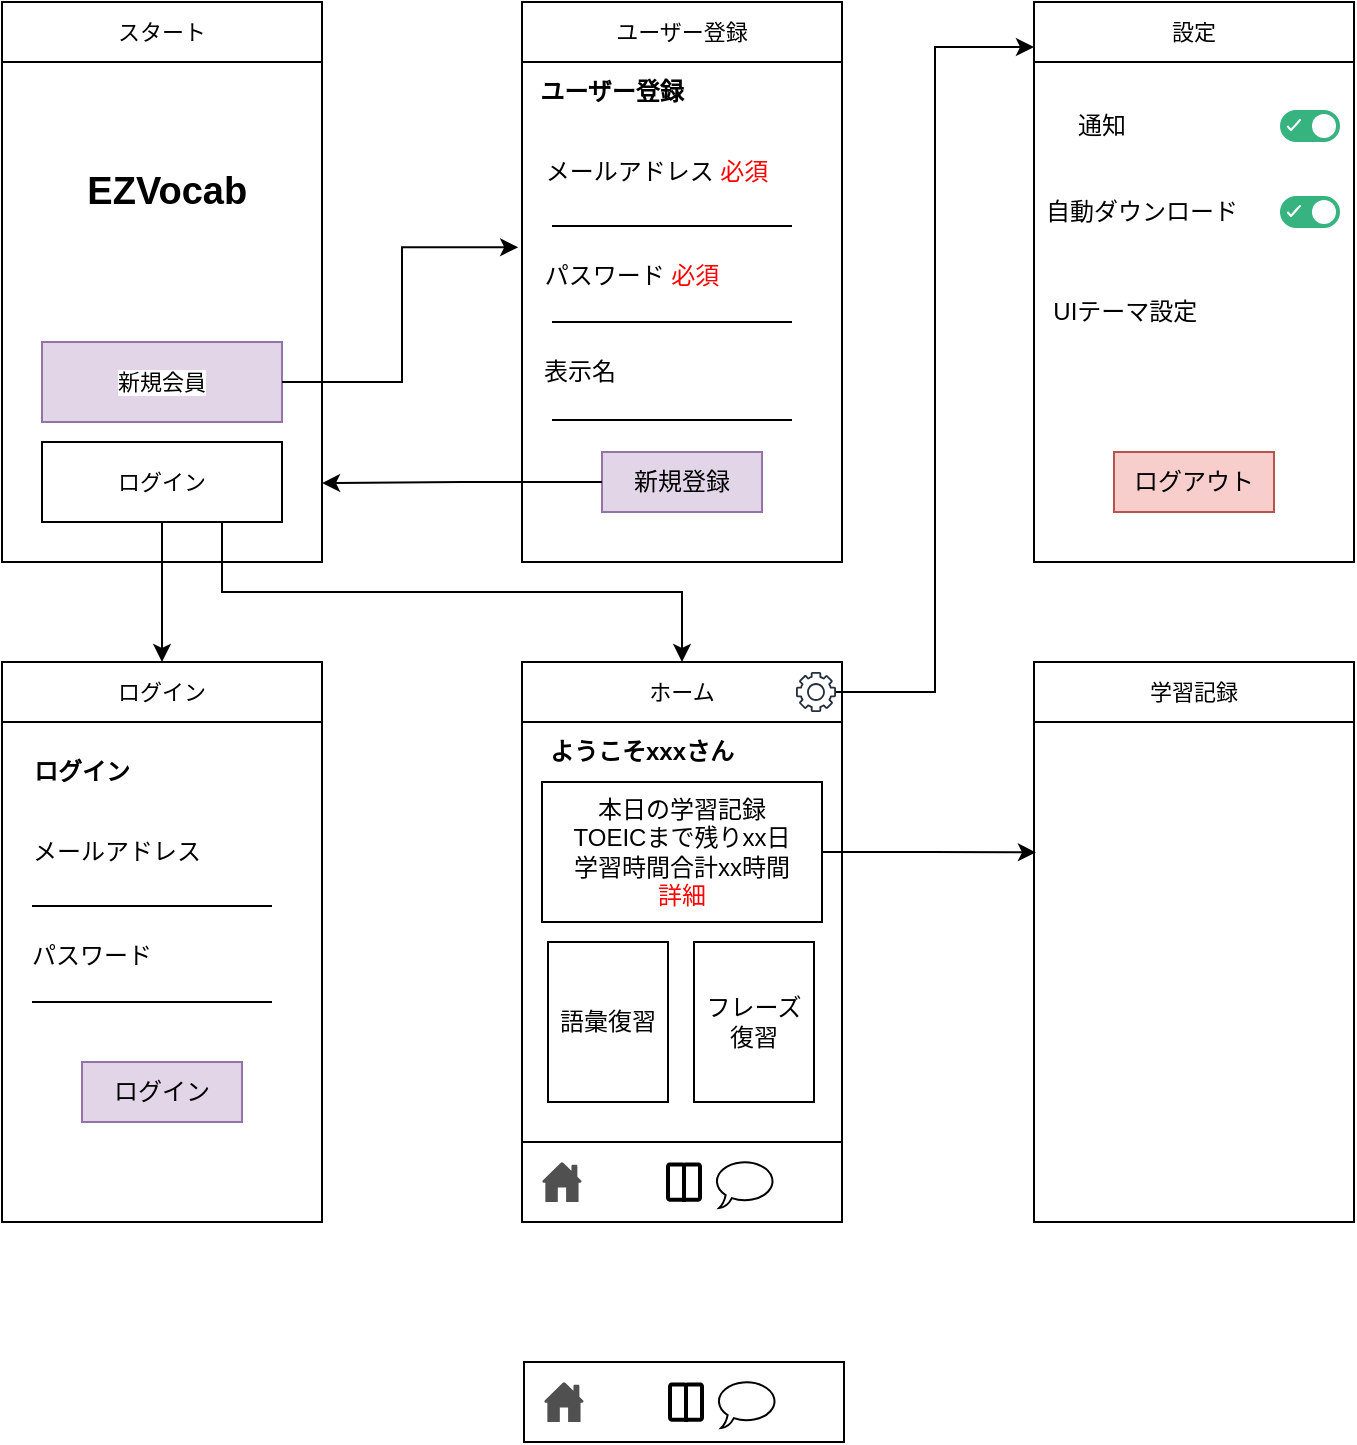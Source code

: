 <mxfile version="28.0.7">
  <diagram name="ページ1" id="FiV2jDEClpY6O5zFWRHn">
    <mxGraphModel dx="1323" dy="809" grid="1" gridSize="10" guides="1" tooltips="1" connect="1" arrows="0" fold="1" page="1" pageScale="1" pageWidth="827" pageHeight="1169" math="0" shadow="0">
      <root>
        <mxCell id="0" />
        <mxCell id="1" parent="0" />
        <mxCell id="w1_AjiEQwkD-5FOu5qbW-20" value="" style="whiteSpace=wrap;html=1;rounded=0;" parent="1" vertex="1">
          <mxGeometry x="100" y="120" width="160" height="280" as="geometry" />
        </mxCell>
        <mxCell id="w1_AjiEQwkD-5FOu5qbW-39" value="スタート" style="rounded=0;whiteSpace=wrap;html=1;fontFamily=Helvetica;fontSize=11;fontColor=default;labelBackgroundColor=default;" parent="1" vertex="1">
          <mxGeometry x="100" y="120" width="160" height="30" as="geometry" />
        </mxCell>
        <mxCell id="w1_AjiEQwkD-5FOu5qbW-42" value="" style="whiteSpace=wrap;html=1;rounded=0;" parent="1" vertex="1">
          <mxGeometry x="100" y="450" width="160" height="280" as="geometry" />
        </mxCell>
        <mxCell id="w1_AjiEQwkD-5FOu5qbW-41" value="ログイン" style="rounded=0;whiteSpace=wrap;html=1;fontFamily=Helvetica;fontSize=11;fontColor=default;labelBackgroundColor=default;" parent="1" vertex="1">
          <mxGeometry x="100" y="450" width="160" height="30" as="geometry" />
        </mxCell>
        <mxCell id="w1_AjiEQwkD-5FOu5qbW-43" value="新規会員" style="rounded=0;whiteSpace=wrap;html=1;fontFamily=Helvetica;fontSize=11;labelBackgroundColor=default;fillColor=#e1d5e7;strokeColor=#9673a6;" parent="1" vertex="1">
          <mxGeometry x="120" y="290" width="120" height="40" as="geometry" />
        </mxCell>
        <mxCell id="7mOOZiE6UsEzVSwkb19k-4" style="edgeStyle=orthogonalEdgeStyle;rounded=0;orthogonalLoop=1;jettySize=auto;html=1;exitX=0.5;exitY=1;exitDx=0;exitDy=0;" parent="1" source="w1_AjiEQwkD-5FOu5qbW-44" target="w1_AjiEQwkD-5FOu5qbW-41" edge="1">
          <mxGeometry relative="1" as="geometry" />
        </mxCell>
        <mxCell id="C_bWI6odMbXhe59eFl2r-63" style="edgeStyle=orthogonalEdgeStyle;rounded=0;orthogonalLoop=1;jettySize=auto;html=1;exitX=0.75;exitY=1;exitDx=0;exitDy=0;entryX=0.5;entryY=0;entryDx=0;entryDy=0;" edge="1" parent="1" source="w1_AjiEQwkD-5FOu5qbW-44" target="C_bWI6odMbXhe59eFl2r-25">
          <mxGeometry relative="1" as="geometry" />
        </mxCell>
        <mxCell id="w1_AjiEQwkD-5FOu5qbW-44" value="ログイン" style="rounded=0;whiteSpace=wrap;html=1;fontFamily=Helvetica;fontSize=11;fontColor=default;labelBackgroundColor=default;" parent="1" vertex="1">
          <mxGeometry x="120" y="340" width="120" height="40" as="geometry" />
        </mxCell>
        <mxCell id="7mOOZiE6UsEzVSwkb19k-1" value="&lt;font style=&quot;font-size: 19px;&quot;&gt;&amp;nbsp;EZVocab&lt;/font&gt;" style="text;strokeColor=none;align=center;fillColor=none;html=1;verticalAlign=middle;whiteSpace=wrap;rounded=0;fontStyle=1;fontColor=#000000;" parent="1" vertex="1">
          <mxGeometry x="125" y="200" width="110" height="30" as="geometry" />
        </mxCell>
        <mxCell id="7mOOZiE6UsEzVSwkb19k-5" value="&lt;b&gt;ログイン&lt;/b&gt;" style="text;strokeColor=none;align=center;fillColor=none;html=1;verticalAlign=middle;whiteSpace=wrap;rounded=0;" parent="1" vertex="1">
          <mxGeometry x="110" y="490" width="60" height="30" as="geometry" />
        </mxCell>
        <mxCell id="7mOOZiE6UsEzVSwkb19k-6" value="メールアドレス" style="text;strokeColor=none;align=center;fillColor=none;html=1;verticalAlign=middle;whiteSpace=wrap;rounded=0;" parent="1" vertex="1">
          <mxGeometry x="100" y="530" width="115" height="30" as="geometry" />
        </mxCell>
        <mxCell id="7mOOZiE6UsEzVSwkb19k-18" value="" style="endArrow=none;html=1;rounded=0;" parent="1" edge="1">
          <mxGeometry width="50" height="50" relative="1" as="geometry">
            <mxPoint x="115" y="572" as="sourcePoint" />
            <mxPoint x="235" y="572" as="targetPoint" />
          </mxGeometry>
        </mxCell>
        <mxCell id="7mOOZiE6UsEzVSwkb19k-20" value="パスワード" style="text;strokeColor=none;align=center;fillColor=none;html=1;verticalAlign=middle;whiteSpace=wrap;rounded=0;" parent="1" vertex="1">
          <mxGeometry x="100" y="582" width="90" height="30" as="geometry" />
        </mxCell>
        <mxCell id="7mOOZiE6UsEzVSwkb19k-21" value="" style="endArrow=none;html=1;rounded=0;" parent="1" edge="1">
          <mxGeometry width="50" height="50" relative="1" as="geometry">
            <mxPoint x="115" y="620" as="sourcePoint" />
            <mxPoint x="235" y="620" as="targetPoint" />
          </mxGeometry>
        </mxCell>
        <mxCell id="7mOOZiE6UsEzVSwkb19k-22" value="ログイン" style="whiteSpace=wrap;html=1;fillColor=#e1d5e7;strokeColor=#9673a6;" parent="1" vertex="1">
          <mxGeometry x="140" y="650" width="80" height="30" as="geometry" />
        </mxCell>
        <mxCell id="7mOOZiE6UsEzVSwkb19k-23" value="" style="whiteSpace=wrap;html=1;rounded=0;" parent="1" vertex="1">
          <mxGeometry x="360" y="120" width="160" height="280" as="geometry" />
        </mxCell>
        <mxCell id="7mOOZiE6UsEzVSwkb19k-24" value="ユーザー登録" style="rounded=0;whiteSpace=wrap;html=1;fontFamily=Helvetica;fontSize=11;fontColor=default;labelBackgroundColor=default;" parent="1" vertex="1">
          <mxGeometry x="360" y="120" width="160" height="30" as="geometry" />
        </mxCell>
        <mxCell id="7mOOZiE6UsEzVSwkb19k-27" value="&lt;b&gt;ユーザー登録&lt;/b&gt;" style="text;strokeColor=none;align=center;fillColor=none;html=1;verticalAlign=middle;whiteSpace=wrap;rounded=0;" parent="1" vertex="1">
          <mxGeometry x="360" y="150" width="90" height="30" as="geometry" />
        </mxCell>
        <mxCell id="7mOOZiE6UsEzVSwkb19k-28" value="メールアドレス &lt;font style=&quot;color: rgb(255, 0, 0);&quot;&gt;必須&lt;/font&gt;" style="text;strokeColor=none;align=center;fillColor=none;html=1;verticalAlign=middle;whiteSpace=wrap;rounded=0;" parent="1" vertex="1">
          <mxGeometry x="370" y="190" width="115" height="30" as="geometry" />
        </mxCell>
        <mxCell id="7mOOZiE6UsEzVSwkb19k-29" value="" style="endArrow=none;html=1;rounded=0;" parent="1" edge="1">
          <mxGeometry width="50" height="50" relative="1" as="geometry">
            <mxPoint x="375" y="232" as="sourcePoint" />
            <mxPoint x="495" y="232" as="targetPoint" />
          </mxGeometry>
        </mxCell>
        <mxCell id="7mOOZiE6UsEzVSwkb19k-30" value="パスワード &lt;font style=&quot;color: rgb(255, 0, 0);&quot;&gt;必須&lt;/font&gt;" style="text;strokeColor=none;align=center;fillColor=none;html=1;verticalAlign=middle;whiteSpace=wrap;rounded=0;" parent="1" vertex="1">
          <mxGeometry x="370" y="242" width="90" height="30" as="geometry" />
        </mxCell>
        <mxCell id="7mOOZiE6UsEzVSwkb19k-31" value="" style="endArrow=none;html=1;rounded=0;" parent="1" edge="1">
          <mxGeometry width="50" height="50" relative="1" as="geometry">
            <mxPoint x="375" y="280" as="sourcePoint" />
            <mxPoint x="495" y="280" as="targetPoint" />
          </mxGeometry>
        </mxCell>
        <mxCell id="7mOOZiE6UsEzVSwkb19k-32" value="&lt;font style=&quot;color: rgb(0, 0, 0);&quot;&gt;表示名&lt;/font&gt;" style="text;strokeColor=none;align=center;fillColor=none;html=1;verticalAlign=middle;whiteSpace=wrap;rounded=0;" parent="1" vertex="1">
          <mxGeometry x="344" y="290" width="90" height="30" as="geometry" />
        </mxCell>
        <mxCell id="7mOOZiE6UsEzVSwkb19k-33" value="" style="endArrow=none;html=1;rounded=0;" parent="1" edge="1">
          <mxGeometry width="50" height="50" relative="1" as="geometry">
            <mxPoint x="375" y="329" as="sourcePoint" />
            <mxPoint x="495" y="329" as="targetPoint" />
          </mxGeometry>
        </mxCell>
        <mxCell id="7mOOZiE6UsEzVSwkb19k-34" value="新規登録" style="whiteSpace=wrap;html=1;fillColor=#e1d5e7;strokeColor=#9673a6;" parent="1" vertex="1">
          <mxGeometry x="400" y="345" width="80" height="30" as="geometry" />
        </mxCell>
        <mxCell id="7mOOZiE6UsEzVSwkb19k-35" style="edgeStyle=orthogonalEdgeStyle;rounded=0;orthogonalLoop=1;jettySize=auto;html=1;exitX=0;exitY=0.5;exitDx=0;exitDy=0;entryX=1;entryY=0.859;entryDx=0;entryDy=0;entryPerimeter=0;" parent="1" source="7mOOZiE6UsEzVSwkb19k-34" target="w1_AjiEQwkD-5FOu5qbW-20" edge="1">
          <mxGeometry relative="1" as="geometry" />
        </mxCell>
        <mxCell id="7mOOZiE6UsEzVSwkb19k-36" style="edgeStyle=orthogonalEdgeStyle;rounded=0;orthogonalLoop=1;jettySize=auto;html=1;exitX=1;exitY=0.5;exitDx=0;exitDy=0;entryX=-0.012;entryY=0.438;entryDx=0;entryDy=0;entryPerimeter=0;" parent="1" source="w1_AjiEQwkD-5FOu5qbW-43" target="7mOOZiE6UsEzVSwkb19k-23" edge="1">
          <mxGeometry relative="1" as="geometry" />
        </mxCell>
        <mxCell id="C_bWI6odMbXhe59eFl2r-2" value="" style="whiteSpace=wrap;html=1;rounded=0;" vertex="1" parent="1">
          <mxGeometry x="616" y="120" width="160" height="280" as="geometry" />
        </mxCell>
        <mxCell id="C_bWI6odMbXhe59eFl2r-3" value="設定" style="rounded=0;whiteSpace=wrap;html=1;fontFamily=Helvetica;fontSize=11;fontColor=default;labelBackgroundColor=default;" vertex="1" parent="1">
          <mxGeometry x="616" y="120" width="160" height="30" as="geometry" />
        </mxCell>
        <mxCell id="C_bWI6odMbXhe59eFl2r-11" value="ログアウト" style="whiteSpace=wrap;html=1;fillColor=#f8cecc;strokeColor=#b85450;" vertex="1" parent="1">
          <mxGeometry x="656" y="345" width="80" height="30" as="geometry" />
        </mxCell>
        <mxCell id="C_bWI6odMbXhe59eFl2r-24" value="" style="whiteSpace=wrap;html=1;rounded=0;" vertex="1" parent="1">
          <mxGeometry x="360" y="450" width="160" height="280" as="geometry" />
        </mxCell>
        <mxCell id="C_bWI6odMbXhe59eFl2r-25" value="ホーム" style="rounded=0;whiteSpace=wrap;html=1;fontFamily=Helvetica;fontSize=11;fontColor=default;labelBackgroundColor=default;" vertex="1" parent="1">
          <mxGeometry x="360" y="450" width="160" height="30" as="geometry" />
        </mxCell>
        <mxCell id="C_bWI6odMbXhe59eFl2r-26" value="&lt;b&gt;ようこそxxxさん&lt;/b&gt;" style="text;strokeColor=none;align=center;fillColor=none;html=1;verticalAlign=middle;whiteSpace=wrap;rounded=0;" vertex="1" parent="1">
          <mxGeometry x="360" y="480" width="120" height="30" as="geometry" />
        </mxCell>
        <mxCell id="C_bWI6odMbXhe59eFl2r-45" value="" style="sketch=0;outlineConnect=0;fontColor=#232F3E;gradientColor=none;fillColor=#232F3D;strokeColor=none;dashed=0;verticalLabelPosition=bottom;verticalAlign=top;align=center;html=1;fontSize=12;fontStyle=0;aspect=fixed;pointerEvents=1;shape=mxgraph.aws4.gear;" vertex="1" parent="1">
          <mxGeometry x="497" y="455" width="20" height="20" as="geometry" />
        </mxCell>
        <mxCell id="C_bWI6odMbXhe59eFl2r-46" value="" style="endArrow=classic;html=1;rounded=0;entryX=0;entryY=0.75;entryDx=0;entryDy=0;edgeStyle=elbowEdgeStyle;" edge="1" parent="1" source="C_bWI6odMbXhe59eFl2r-45" target="C_bWI6odMbXhe59eFl2r-3">
          <mxGeometry width="50" height="50" relative="1" as="geometry">
            <mxPoint x="540" y="470" as="sourcePoint" />
            <mxPoint x="590" y="420" as="targetPoint" />
          </mxGeometry>
        </mxCell>
        <mxCell id="C_bWI6odMbXhe59eFl2r-50" value="" style="fillColor=#36B37E;strokeColor=none;rounded=1;arcSize=50;sketch=0;hachureGap=4;pointerEvents=0;fontFamily=Architects Daughter;fontSource=https%3A%2F%2Ffonts.googleapis.com%2Fcss%3Ffamily%3DArchitects%2BDaughter;fontSize=20;" vertex="1" parent="1">
          <mxGeometry x="739" y="217" width="30" height="16" as="geometry" />
        </mxCell>
        <mxCell id="C_bWI6odMbXhe59eFl2r-51" value="" style="shape=ellipse;strokeColor=none;fillColor=#ffffff;sketch=0;hachureGap=4;pointerEvents=0;fontFamily=Architects Daughter;fontSource=https%3A%2F%2Ffonts.googleapis.com%2Fcss%3Ffamily%3DArchitects%2BDaughter;fontSize=20;" vertex="1" parent="C_bWI6odMbXhe59eFl2r-50">
          <mxGeometry x="1" y="0.5" width="12" height="12" relative="1" as="geometry">
            <mxPoint x="-14" y="-6" as="offset" />
          </mxGeometry>
        </mxCell>
        <mxCell id="C_bWI6odMbXhe59eFl2r-52" value="" style="html=1;shadow=0;dashed=0;shape=mxgraph.atlassian.check;strokeColor=#ffffff;sketch=1;hachureGap=4;pointerEvents=0;fontFamily=Architects Daughter;fontSource=https%3A%2F%2Ffonts.googleapis.com%2Fcss%3Ffamily%3DArchitects%2BDaughter;fontSize=20;" vertex="1" parent="C_bWI6odMbXhe59eFl2r-50">
          <mxGeometry y="0.5" width="6" height="5" relative="1" as="geometry">
            <mxPoint x="4" y="-3" as="offset" />
          </mxGeometry>
        </mxCell>
        <mxCell id="C_bWI6odMbXhe59eFl2r-53" value="自動ダウンロード" style="text;strokeColor=none;align=center;fillColor=none;html=1;verticalAlign=middle;whiteSpace=wrap;rounded=0;" vertex="1" parent="1">
          <mxGeometry x="620" y="210" width="100" height="30" as="geometry" />
        </mxCell>
        <mxCell id="C_bWI6odMbXhe59eFl2r-54" value="通知" style="text;strokeColor=none;align=center;fillColor=none;html=1;verticalAlign=middle;whiteSpace=wrap;rounded=0;" vertex="1" parent="1">
          <mxGeometry x="620" y="167" width="60" height="30" as="geometry" />
        </mxCell>
        <mxCell id="C_bWI6odMbXhe59eFl2r-56" value="" style="fillColor=#36B37E;strokeColor=none;rounded=1;arcSize=50;sketch=0;hachureGap=4;pointerEvents=0;fontFamily=Architects Daughter;fontSource=https%3A%2F%2Ffonts.googleapis.com%2Fcss%3Ffamily%3DArchitects%2BDaughter;fontSize=20;" vertex="1" parent="1">
          <mxGeometry x="739" y="174" width="30" height="16" as="geometry" />
        </mxCell>
        <mxCell id="C_bWI6odMbXhe59eFl2r-57" value="" style="shape=ellipse;strokeColor=none;fillColor=#ffffff;sketch=0;hachureGap=4;pointerEvents=0;fontFamily=Architects Daughter;fontSource=https%3A%2F%2Ffonts.googleapis.com%2Fcss%3Ffamily%3DArchitects%2BDaughter;fontSize=20;" vertex="1" parent="C_bWI6odMbXhe59eFl2r-56">
          <mxGeometry x="1" y="0.5" width="12" height="12" relative="1" as="geometry">
            <mxPoint x="-14" y="-6" as="offset" />
          </mxGeometry>
        </mxCell>
        <mxCell id="C_bWI6odMbXhe59eFl2r-58" value="" style="html=1;shadow=0;dashed=0;shape=mxgraph.atlassian.check;strokeColor=#ffffff;sketch=1;hachureGap=4;pointerEvents=0;fontFamily=Architects Daughter;fontSource=https%3A%2F%2Ffonts.googleapis.com%2Fcss%3Ffamily%3DArchitects%2BDaughter;fontSize=20;" vertex="1" parent="C_bWI6odMbXhe59eFl2r-56">
          <mxGeometry y="0.5" width="6" height="5" relative="1" as="geometry">
            <mxPoint x="4" y="-3" as="offset" />
          </mxGeometry>
        </mxCell>
        <mxCell id="C_bWI6odMbXhe59eFl2r-60" value="&amp;nbsp;UIテーマ設定" style="text;strokeColor=none;align=center;fillColor=none;html=1;verticalAlign=middle;whiteSpace=wrap;rounded=0;" vertex="1" parent="1">
          <mxGeometry x="620" y="260" width="80" height="30" as="geometry" />
        </mxCell>
        <mxCell id="C_bWI6odMbXhe59eFl2r-61" value="" style="shape=image;html=1;verticalAlign=top;verticalLabelPosition=bottom;labelBackgroundColor=#ffffff;imageAspect=0;aspect=fixed;image=https://icons.diagrams.net/icon-cache1/Evil_Icons_User_Interface-2617/arrow_right2-584.svg" vertex="1" parent="1">
          <mxGeometry x="736.5" y="257.5" width="35" height="35" as="geometry" />
        </mxCell>
        <mxCell id="C_bWI6odMbXhe59eFl2r-64" value="本日の学習記録&lt;br&gt;TOEICまで残りxx日&lt;br&gt;学習時間合計xx時間&lt;br&gt;&lt;font style=&quot;color: rgb(255, 0, 0);&quot;&gt;詳細&lt;/font&gt;" style="whiteSpace=wrap;html=1;" vertex="1" parent="1">
          <mxGeometry x="370" y="510" width="140" height="70" as="geometry" />
        </mxCell>
        <mxCell id="C_bWI6odMbXhe59eFl2r-65" value="語彙復習" style="whiteSpace=wrap;html=1;" vertex="1" parent="1">
          <mxGeometry x="373" y="590" width="60" height="80" as="geometry" />
        </mxCell>
        <mxCell id="C_bWI6odMbXhe59eFl2r-66" value="フレーズ復習" style="whiteSpace=wrap;html=1;" vertex="1" parent="1">
          <mxGeometry x="446" y="590" width="60" height="80" as="geometry" />
        </mxCell>
        <mxCell id="C_bWI6odMbXhe59eFl2r-67" value="" style="whiteSpace=wrap;html=1;" vertex="1" parent="1">
          <mxGeometry x="360" y="690" width="160" height="40" as="geometry" />
        </mxCell>
        <mxCell id="C_bWI6odMbXhe59eFl2r-69" value="" style="sketch=0;pointerEvents=1;shadow=0;dashed=0;html=1;strokeColor=none;fillColor=#505050;labelPosition=center;verticalLabelPosition=bottom;verticalAlign=top;outlineConnect=0;align=center;shape=mxgraph.office.concepts.home;" vertex="1" parent="1">
          <mxGeometry x="370" y="700" width="20" height="20" as="geometry" />
        </mxCell>
        <mxCell id="C_bWI6odMbXhe59eFl2r-70" value="" style="shape=image;html=1;verticalAlign=top;verticalLabelPosition=bottom;labelBackgroundColor=#ffffff;imageAspect=0;aspect=fixed;image=https://icons.diagrams.net/icon-cache1/Phosphor_Regular_Vol_3-2947/note-pencil-1222.svg" vertex="1" parent="1">
          <mxGeometry x="400" y="700" width="22" height="22" as="geometry" />
        </mxCell>
        <mxCell id="C_bWI6odMbXhe59eFl2r-73" value="" style="html=1;verticalLabelPosition=bottom;align=center;labelBackgroundColor=#ffffff;verticalAlign=top;strokeWidth=2;strokeColor=#000000;shadow=0;dashed=0;shape=mxgraph.ios7.icons.book;" vertex="1" parent="1">
          <mxGeometry x="433" y="701.25" width="16" height="18.75" as="geometry" />
        </mxCell>
        <mxCell id="C_bWI6odMbXhe59eFl2r-76" value="" style="whiteSpace=wrap;html=1;shape=mxgraph.basic.oval_callout" vertex="1" parent="1">
          <mxGeometry x="456" y="699" width="31" height="24" as="geometry" />
        </mxCell>
        <mxCell id="C_bWI6odMbXhe59eFl2r-78" value="" style="shape=image;html=1;verticalAlign=top;verticalLabelPosition=bottom;labelBackgroundColor=#ffffff;imageAspect=0;aspect=fixed;image=https://icons.diagrams.net/icon-cache1/Boxicons_Regular_Vol_2-2634/bx-dumbbell-1114.svg" vertex="1" parent="1">
          <mxGeometry x="491" y="698" width="24" height="24" as="geometry" />
        </mxCell>
        <mxCell id="C_bWI6odMbXhe59eFl2r-80" value="" style="whiteSpace=wrap;html=1;" vertex="1" parent="1">
          <mxGeometry x="361" y="800" width="160" height="40" as="geometry" />
        </mxCell>
        <mxCell id="C_bWI6odMbXhe59eFl2r-81" value="" style="sketch=0;pointerEvents=1;shadow=0;dashed=0;html=1;strokeColor=none;fillColor=#505050;labelPosition=center;verticalLabelPosition=bottom;verticalAlign=top;outlineConnect=0;align=center;shape=mxgraph.office.concepts.home;" vertex="1" parent="1">
          <mxGeometry x="371" y="810" width="20" height="20" as="geometry" />
        </mxCell>
        <mxCell id="C_bWI6odMbXhe59eFl2r-82" value="" style="shape=image;html=1;verticalAlign=top;verticalLabelPosition=bottom;labelBackgroundColor=#ffffff;imageAspect=0;aspect=fixed;image=https://icons.diagrams.net/icon-cache1/Phosphor_Regular_Vol_3-2947/note-pencil-1222.svg" vertex="1" parent="1">
          <mxGeometry x="401" y="810" width="22" height="22" as="geometry" />
        </mxCell>
        <mxCell id="C_bWI6odMbXhe59eFl2r-83" value="" style="html=1;verticalLabelPosition=bottom;align=center;labelBackgroundColor=#ffffff;verticalAlign=top;strokeWidth=2;strokeColor=#000000;shadow=0;dashed=0;shape=mxgraph.ios7.icons.book;" vertex="1" parent="1">
          <mxGeometry x="434" y="811.25" width="16" height="18.75" as="geometry" />
        </mxCell>
        <mxCell id="C_bWI6odMbXhe59eFl2r-84" value="" style="whiteSpace=wrap;html=1;shape=mxgraph.basic.oval_callout" vertex="1" parent="1">
          <mxGeometry x="457" y="809" width="31" height="24" as="geometry" />
        </mxCell>
        <mxCell id="C_bWI6odMbXhe59eFl2r-85" value="" style="shape=image;html=1;verticalAlign=top;verticalLabelPosition=bottom;labelBackgroundColor=#ffffff;imageAspect=0;aspect=fixed;image=https://icons.diagrams.net/icon-cache1/Boxicons_Regular_Vol_2-2634/bx-dumbbell-1114.svg" vertex="1" parent="1">
          <mxGeometry x="492" y="808" width="24" height="24" as="geometry" />
        </mxCell>
        <mxCell id="C_bWI6odMbXhe59eFl2r-86" value="" style="whiteSpace=wrap;html=1;rounded=0;" vertex="1" parent="1">
          <mxGeometry x="616" y="450" width="160" height="280" as="geometry" />
        </mxCell>
        <mxCell id="C_bWI6odMbXhe59eFl2r-87" value="学習記録" style="rounded=0;whiteSpace=wrap;html=1;fontFamily=Helvetica;fontSize=11;fontColor=default;labelBackgroundColor=default;" vertex="1" parent="1">
          <mxGeometry x="616" y="450" width="160" height="30" as="geometry" />
        </mxCell>
        <mxCell id="C_bWI6odMbXhe59eFl2r-100" style="edgeStyle=orthogonalEdgeStyle;rounded=0;orthogonalLoop=1;jettySize=auto;html=1;exitX=1;exitY=0.5;exitDx=0;exitDy=0;entryX=0.006;entryY=0.34;entryDx=0;entryDy=0;entryPerimeter=0;" edge="1" parent="1" source="C_bWI6odMbXhe59eFl2r-64" target="C_bWI6odMbXhe59eFl2r-86">
          <mxGeometry relative="1" as="geometry" />
        </mxCell>
      </root>
    </mxGraphModel>
  </diagram>
</mxfile>
